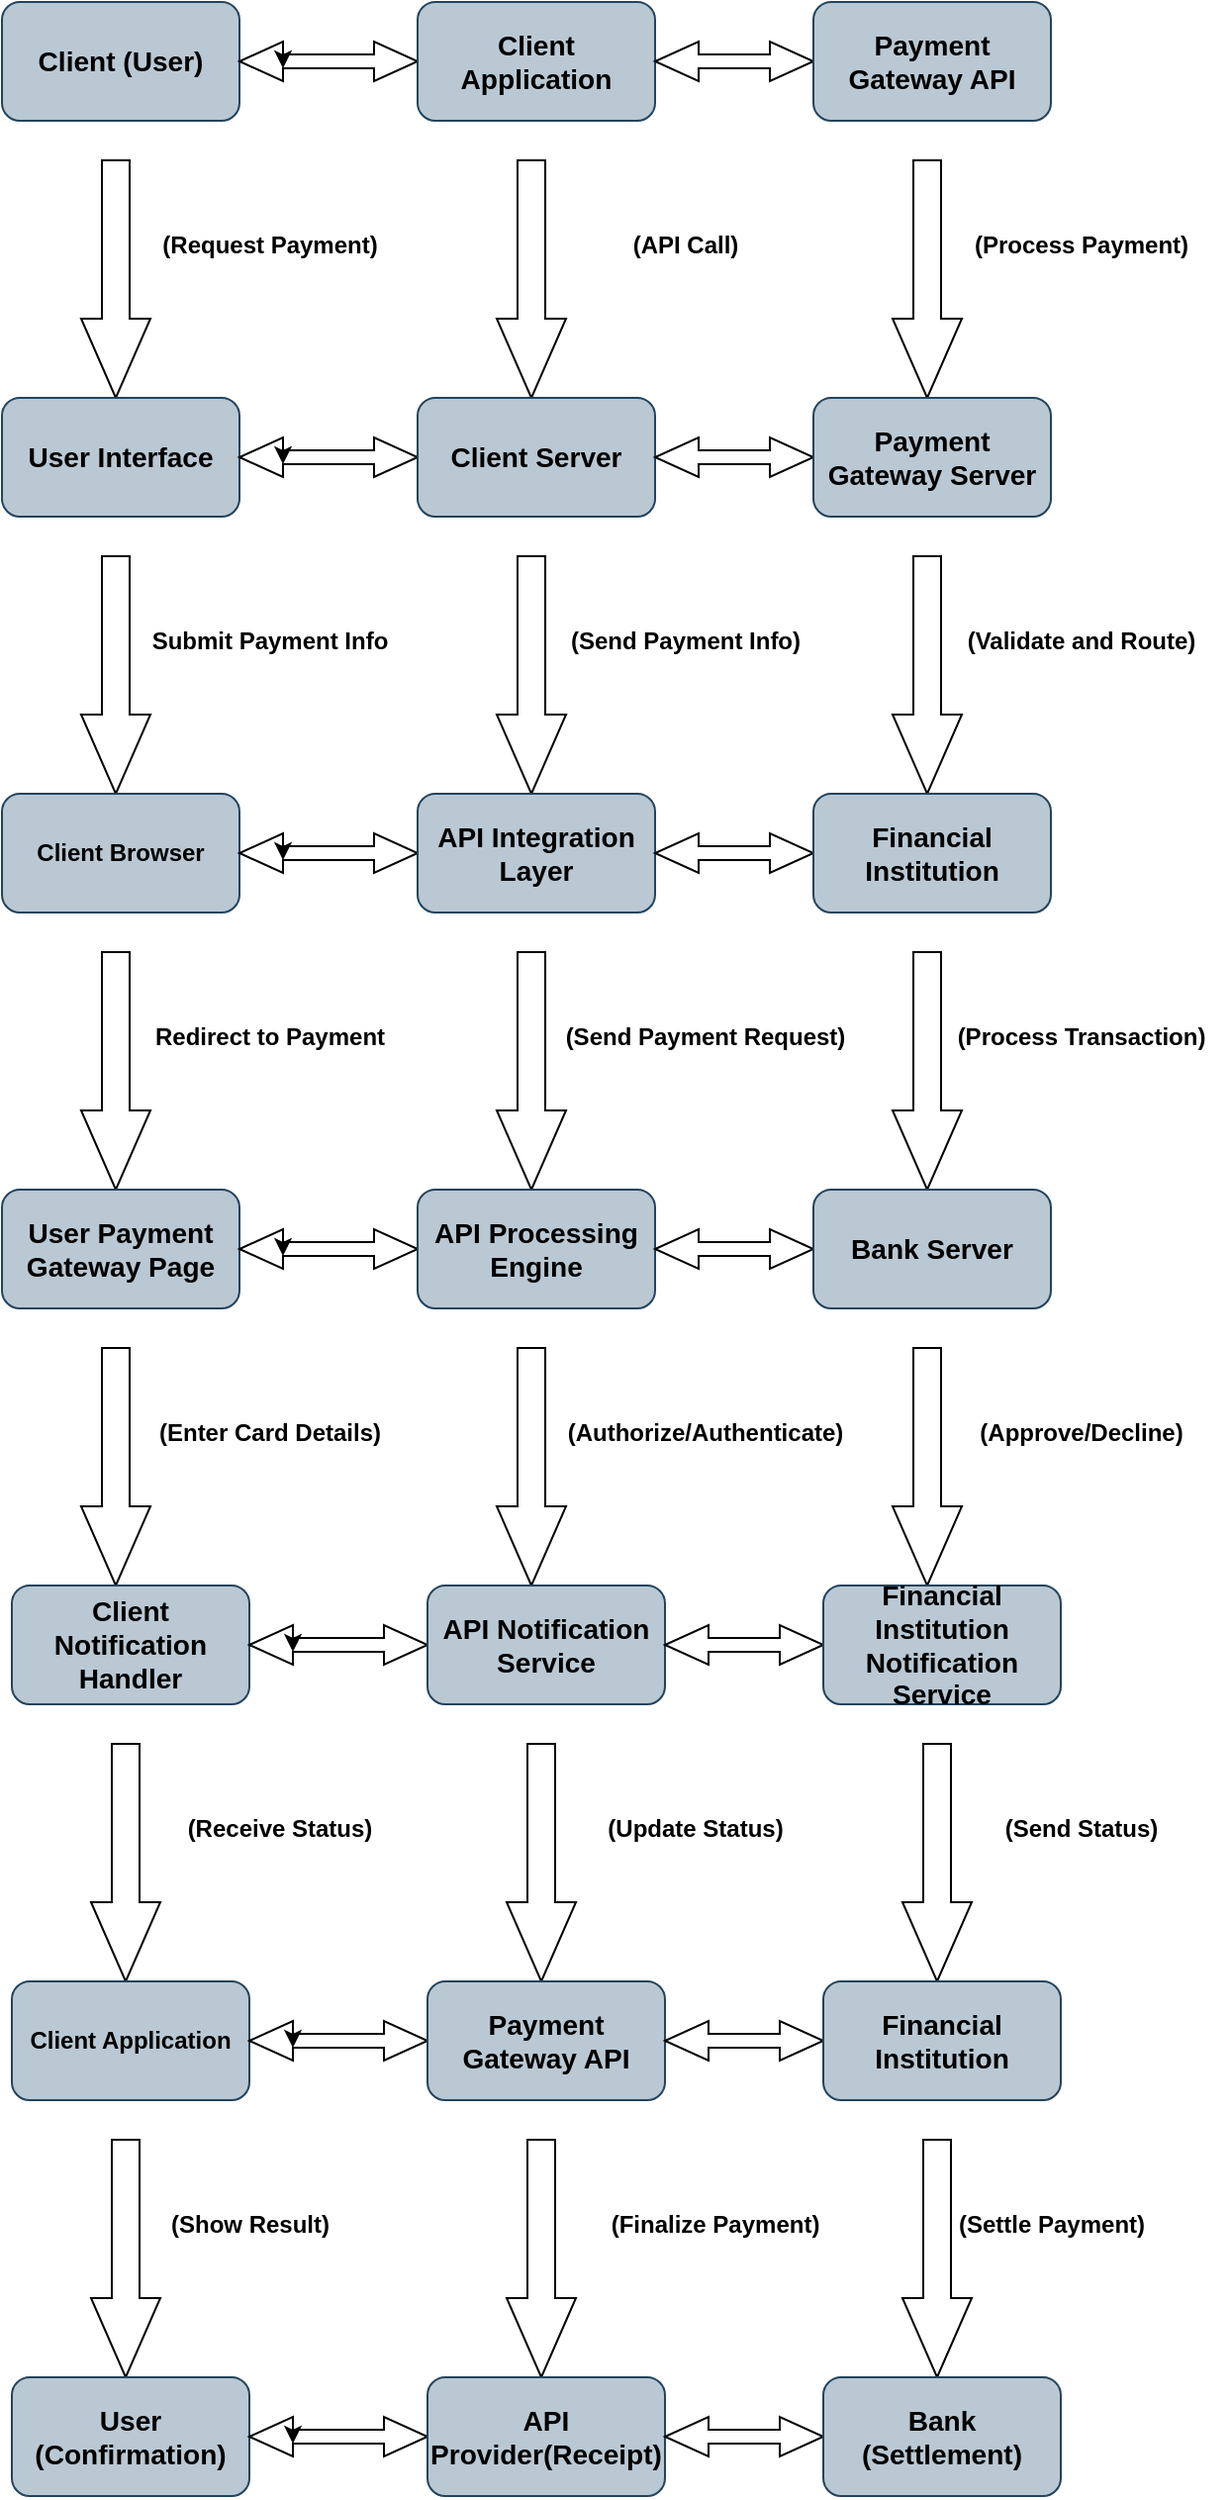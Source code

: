 <mxfile version="24.7.6">
  <diagram name="Page-1" id="52b1lF4dUszXcEWWKgWd">
    <mxGraphModel dx="910" dy="1913" grid="1" gridSize="10" guides="1" tooltips="1" connect="1" arrows="1" fold="1" page="1" pageScale="1" pageWidth="850" pageHeight="1100" math="0" shadow="0">
      <root>
        <mxCell id="0" />
        <mxCell id="1" parent="0" />
        <mxCell id="gqFCZRHs8hvNs9leIOWQ-1" value="&lt;h3&gt;Client (User)&lt;/h3&gt;" style="rounded=1;whiteSpace=wrap;html=1;fillColor=#bac8d3;strokeColor=#23445d;" parent="1" vertex="1">
          <mxGeometry x="140" y="40" width="120" height="60" as="geometry" />
        </mxCell>
        <mxCell id="gqFCZRHs8hvNs9leIOWQ-2" value="" style="html=1;shadow=0;dashed=0;align=center;verticalAlign=middle;shape=mxgraph.arrows2.twoWayArrow;dy=0.65;dx=22;" parent="1" vertex="1">
          <mxGeometry x="260" y="60" width="90" height="20" as="geometry" />
        </mxCell>
        <mxCell id="gqFCZRHs8hvNs9leIOWQ-3" value="&lt;h3&gt;Client Application&lt;/h3&gt;" style="rounded=1;whiteSpace=wrap;html=1;fillColor=#bac8d3;strokeColor=#23445d;" parent="1" vertex="1">
          <mxGeometry x="350" y="40" width="120" height="60" as="geometry" />
        </mxCell>
        <mxCell id="WSGV7BfRgn2utAXJgyUl-1" style="edgeStyle=orthogonalEdgeStyle;rounded=0;orthogonalLoop=1;jettySize=auto;html=1;exitX=0;exitY=0;exitDx=22;exitDy=6.5;exitPerimeter=0;entryX=0;entryY=0;entryDx=22;entryDy=13.5;entryPerimeter=0;" edge="1" parent="1" source="gqFCZRHs8hvNs9leIOWQ-2" target="gqFCZRHs8hvNs9leIOWQ-2">
          <mxGeometry relative="1" as="geometry" />
        </mxCell>
        <mxCell id="WSGV7BfRgn2utAXJgyUl-2" value="" style="html=1;shadow=0;dashed=0;align=center;verticalAlign=middle;shape=mxgraph.arrows2.twoWayArrow;dy=0.65;dx=22;" vertex="1" parent="1">
          <mxGeometry x="470" y="60" width="80" height="20" as="geometry" />
        </mxCell>
        <mxCell id="WSGV7BfRgn2utAXJgyUl-3" value="&lt;h3&gt;Payment Gateway API&lt;/h3&gt;" style="rounded=1;whiteSpace=wrap;html=1;fillColor=#bac8d3;strokeColor=#23445d;" vertex="1" parent="1">
          <mxGeometry x="550" y="40" width="120" height="60" as="geometry" />
        </mxCell>
        <mxCell id="WSGV7BfRgn2utAXJgyUl-4" value="" style="html=1;shadow=0;dashed=0;align=center;verticalAlign=middle;shape=mxgraph.arrows2.arrow;dy=0.6;dx=40;direction=south;notch=0;" vertex="1" parent="1">
          <mxGeometry x="180" y="120" width="35" height="120" as="geometry" />
        </mxCell>
        <mxCell id="WSGV7BfRgn2utAXJgyUl-5" value="&lt;b&gt;(Request Payment)&lt;/b&gt;" style="text;html=1;align=center;verticalAlign=middle;resizable=0;points=[];autosize=1;strokeColor=none;fillColor=none;" vertex="1" parent="1">
          <mxGeometry x="210" y="148" width="130" height="30" as="geometry" />
        </mxCell>
        <mxCell id="WSGV7BfRgn2utAXJgyUl-6" value="" style="html=1;shadow=0;dashed=0;align=center;verticalAlign=middle;shape=mxgraph.arrows2.arrow;dy=0.6;dx=40;direction=south;notch=0;" vertex="1" parent="1">
          <mxGeometry x="390" y="120" width="35" height="120" as="geometry" />
        </mxCell>
        <mxCell id="WSGV7BfRgn2utAXJgyUl-7" value="&lt;b&gt;(API Call)&lt;/b&gt;" style="text;html=1;align=center;verticalAlign=middle;resizable=0;points=[];autosize=1;strokeColor=none;fillColor=none;" vertex="1" parent="1">
          <mxGeometry x="445" y="148" width="80" height="30" as="geometry" />
        </mxCell>
        <mxCell id="WSGV7BfRgn2utAXJgyUl-9" value="" style="html=1;shadow=0;dashed=0;align=center;verticalAlign=middle;shape=mxgraph.arrows2.arrow;dy=0.6;dx=40;direction=south;notch=0;" vertex="1" parent="1">
          <mxGeometry x="590" y="120" width="35" height="120" as="geometry" />
        </mxCell>
        <mxCell id="WSGV7BfRgn2utAXJgyUl-10" value="&lt;b&gt;(Process Payment)&lt;/b&gt;" style="text;html=1;align=center;verticalAlign=middle;resizable=0;points=[];autosize=1;strokeColor=none;fillColor=none;" vertex="1" parent="1">
          <mxGeometry x="620" y="148" width="130" height="30" as="geometry" />
        </mxCell>
        <mxCell id="WSGV7BfRgn2utAXJgyUl-11" value="&lt;h3&gt;User Interface&lt;/h3&gt;" style="rounded=1;whiteSpace=wrap;html=1;fillColor=#bac8d3;strokeColor=#23445d;" vertex="1" parent="1">
          <mxGeometry x="140" y="240" width="120" height="60" as="geometry" />
        </mxCell>
        <mxCell id="WSGV7BfRgn2utAXJgyUl-12" value="" style="html=1;shadow=0;dashed=0;align=center;verticalAlign=middle;shape=mxgraph.arrows2.twoWayArrow;dy=0.65;dx=22;" vertex="1" parent="1">
          <mxGeometry x="260" y="260" width="90" height="20" as="geometry" />
        </mxCell>
        <mxCell id="WSGV7BfRgn2utAXJgyUl-13" value="&lt;h3&gt;Client Server&lt;/h3&gt;" style="rounded=1;whiteSpace=wrap;html=1;fillColor=#bac8d3;strokeColor=#23445d;" vertex="1" parent="1">
          <mxGeometry x="350" y="240" width="120" height="60" as="geometry" />
        </mxCell>
        <mxCell id="WSGV7BfRgn2utAXJgyUl-14" style="edgeStyle=orthogonalEdgeStyle;rounded=0;orthogonalLoop=1;jettySize=auto;html=1;exitX=0;exitY=0;exitDx=22;exitDy=6.5;exitPerimeter=0;entryX=0;entryY=0;entryDx=22;entryDy=13.5;entryPerimeter=0;" edge="1" source="WSGV7BfRgn2utAXJgyUl-12" target="WSGV7BfRgn2utAXJgyUl-12" parent="1">
          <mxGeometry relative="1" as="geometry" />
        </mxCell>
        <mxCell id="WSGV7BfRgn2utAXJgyUl-15" value="" style="html=1;shadow=0;dashed=0;align=center;verticalAlign=middle;shape=mxgraph.arrows2.twoWayArrow;dy=0.65;dx=22;" vertex="1" parent="1">
          <mxGeometry x="470" y="260" width="80" height="20" as="geometry" />
        </mxCell>
        <mxCell id="WSGV7BfRgn2utAXJgyUl-16" value="&lt;h3&gt;Payment Gateway Server&lt;/h3&gt;" style="rounded=1;whiteSpace=wrap;html=1;fillColor=#bac8d3;strokeColor=#23445d;" vertex="1" parent="1">
          <mxGeometry x="550" y="240" width="120" height="60" as="geometry" />
        </mxCell>
        <mxCell id="WSGV7BfRgn2utAXJgyUl-17" value="" style="html=1;shadow=0;dashed=0;align=center;verticalAlign=middle;shape=mxgraph.arrows2.arrow;dy=0.6;dx=40;direction=south;notch=0;" vertex="1" parent="1">
          <mxGeometry x="180" y="320" width="35" height="120" as="geometry" />
        </mxCell>
        <mxCell id="WSGV7BfRgn2utAXJgyUl-18" value="&lt;b&gt;Submit Payment Info&lt;/b&gt;" style="text;html=1;align=center;verticalAlign=middle;resizable=0;points=[];autosize=1;strokeColor=none;fillColor=none;" vertex="1" parent="1">
          <mxGeometry x="205" y="348" width="140" height="30" as="geometry" />
        </mxCell>
        <mxCell id="WSGV7BfRgn2utAXJgyUl-19" value="" style="html=1;shadow=0;dashed=0;align=center;verticalAlign=middle;shape=mxgraph.arrows2.arrow;dy=0.6;dx=40;direction=south;notch=0;" vertex="1" parent="1">
          <mxGeometry x="390" y="320" width="35" height="120" as="geometry" />
        </mxCell>
        <mxCell id="WSGV7BfRgn2utAXJgyUl-20" value="&lt;b&gt;(Send Payment Info)&lt;/b&gt;" style="text;html=1;align=center;verticalAlign=middle;resizable=0;points=[];autosize=1;strokeColor=none;fillColor=none;" vertex="1" parent="1">
          <mxGeometry x="415" y="348" width="140" height="30" as="geometry" />
        </mxCell>
        <mxCell id="WSGV7BfRgn2utAXJgyUl-21" value="" style="html=1;shadow=0;dashed=0;align=center;verticalAlign=middle;shape=mxgraph.arrows2.arrow;dy=0.6;dx=40;direction=south;notch=0;" vertex="1" parent="1">
          <mxGeometry x="590" y="320" width="35" height="120" as="geometry" />
        </mxCell>
        <mxCell id="WSGV7BfRgn2utAXJgyUl-22" value="&lt;b&gt;(Validate and Route)&lt;/b&gt;" style="text;html=1;align=center;verticalAlign=middle;resizable=0;points=[];autosize=1;strokeColor=none;fillColor=none;" vertex="1" parent="1">
          <mxGeometry x="615" y="348" width="140" height="30" as="geometry" />
        </mxCell>
        <mxCell id="WSGV7BfRgn2utAXJgyUl-45" value="&lt;b&gt;Client Browser&lt;/b&gt;" style="rounded=1;whiteSpace=wrap;html=1;fillColor=#bac8d3;strokeColor=#23445d;" vertex="1" parent="1">
          <mxGeometry x="140" y="440" width="120" height="60" as="geometry" />
        </mxCell>
        <mxCell id="WSGV7BfRgn2utAXJgyUl-46" value="" style="html=1;shadow=0;dashed=0;align=center;verticalAlign=middle;shape=mxgraph.arrows2.twoWayArrow;dy=0.65;dx=22;" vertex="1" parent="1">
          <mxGeometry x="260" y="460" width="90" height="20" as="geometry" />
        </mxCell>
        <mxCell id="WSGV7BfRgn2utAXJgyUl-47" value="&lt;h3&gt;API Integration Layer&lt;/h3&gt;" style="rounded=1;whiteSpace=wrap;html=1;fillColor=#bac8d3;strokeColor=#23445d;" vertex="1" parent="1">
          <mxGeometry x="350" y="440" width="120" height="60" as="geometry" />
        </mxCell>
        <mxCell id="WSGV7BfRgn2utAXJgyUl-48" style="edgeStyle=orthogonalEdgeStyle;rounded=0;orthogonalLoop=1;jettySize=auto;html=1;exitX=0;exitY=0;exitDx=22;exitDy=6.5;exitPerimeter=0;entryX=0;entryY=0;entryDx=22;entryDy=13.5;entryPerimeter=0;" edge="1" source="WSGV7BfRgn2utAXJgyUl-46" target="WSGV7BfRgn2utAXJgyUl-46" parent="1">
          <mxGeometry relative="1" as="geometry" />
        </mxCell>
        <mxCell id="WSGV7BfRgn2utAXJgyUl-49" value="" style="html=1;shadow=0;dashed=0;align=center;verticalAlign=middle;shape=mxgraph.arrows2.twoWayArrow;dy=0.65;dx=22;" vertex="1" parent="1">
          <mxGeometry x="470" y="460" width="80" height="20" as="geometry" />
        </mxCell>
        <mxCell id="WSGV7BfRgn2utAXJgyUl-50" value="&lt;h3&gt;Financial Institution&lt;/h3&gt;" style="rounded=1;whiteSpace=wrap;html=1;fillColor=#bac8d3;strokeColor=#23445d;" vertex="1" parent="1">
          <mxGeometry x="550" y="440" width="120" height="60" as="geometry" />
        </mxCell>
        <mxCell id="WSGV7BfRgn2utAXJgyUl-51" value="" style="html=1;shadow=0;dashed=0;align=center;verticalAlign=middle;shape=mxgraph.arrows2.arrow;dy=0.6;dx=40;direction=south;notch=0;" vertex="1" parent="1">
          <mxGeometry x="180" y="520" width="35" height="120" as="geometry" />
        </mxCell>
        <mxCell id="WSGV7BfRgn2utAXJgyUl-52" value="&lt;b&gt;Redirect to Payment&lt;/b&gt;" style="text;html=1;align=center;verticalAlign=middle;resizable=0;points=[];autosize=1;strokeColor=none;fillColor=none;" vertex="1" parent="1">
          <mxGeometry x="205" y="548" width="140" height="30" as="geometry" />
        </mxCell>
        <mxCell id="WSGV7BfRgn2utAXJgyUl-53" value="" style="html=1;shadow=0;dashed=0;align=center;verticalAlign=middle;shape=mxgraph.arrows2.arrow;dy=0.6;dx=40;direction=south;notch=0;" vertex="1" parent="1">
          <mxGeometry x="390" y="520" width="35" height="120" as="geometry" />
        </mxCell>
        <mxCell id="WSGV7BfRgn2utAXJgyUl-54" value="&lt;b&gt;(Send Payment Request)&lt;/b&gt;" style="text;html=1;align=center;verticalAlign=middle;resizable=0;points=[];autosize=1;strokeColor=none;fillColor=none;" vertex="1" parent="1">
          <mxGeometry x="415" y="548" width="160" height="30" as="geometry" />
        </mxCell>
        <mxCell id="WSGV7BfRgn2utAXJgyUl-55" value="" style="html=1;shadow=0;dashed=0;align=center;verticalAlign=middle;shape=mxgraph.arrows2.arrow;dy=0.6;dx=40;direction=south;notch=0;" vertex="1" parent="1">
          <mxGeometry x="590" y="520" width="35" height="120" as="geometry" />
        </mxCell>
        <mxCell id="WSGV7BfRgn2utAXJgyUl-56" value="&lt;b&gt;(Process Transaction)&lt;/b&gt;" style="text;html=1;align=center;verticalAlign=middle;resizable=0;points=[];autosize=1;strokeColor=none;fillColor=none;" vertex="1" parent="1">
          <mxGeometry x="610" y="548" width="150" height="30" as="geometry" />
        </mxCell>
        <mxCell id="WSGV7BfRgn2utAXJgyUl-57" value="&lt;h3&gt;User Payment Gateway Page&lt;/h3&gt;" style="rounded=1;whiteSpace=wrap;html=1;fillColor=#bac8d3;strokeColor=#23445d;" vertex="1" parent="1">
          <mxGeometry x="140" y="640" width="120" height="60" as="geometry" />
        </mxCell>
        <mxCell id="WSGV7BfRgn2utAXJgyUl-58" value="" style="html=1;shadow=0;dashed=0;align=center;verticalAlign=middle;shape=mxgraph.arrows2.twoWayArrow;dy=0.65;dx=22;" vertex="1" parent="1">
          <mxGeometry x="260" y="660" width="90" height="20" as="geometry" />
        </mxCell>
        <mxCell id="WSGV7BfRgn2utAXJgyUl-59" value="&lt;h3&gt;API Processing Engine&lt;/h3&gt;" style="rounded=1;whiteSpace=wrap;html=1;fillColor=#bac8d3;strokeColor=#23445d;" vertex="1" parent="1">
          <mxGeometry x="350" y="640" width="120" height="60" as="geometry" />
        </mxCell>
        <mxCell id="WSGV7BfRgn2utAXJgyUl-60" style="edgeStyle=orthogonalEdgeStyle;rounded=0;orthogonalLoop=1;jettySize=auto;html=1;exitX=0;exitY=0;exitDx=22;exitDy=6.5;exitPerimeter=0;entryX=0;entryY=0;entryDx=22;entryDy=13.5;entryPerimeter=0;" edge="1" source="WSGV7BfRgn2utAXJgyUl-58" target="WSGV7BfRgn2utAXJgyUl-58" parent="1">
          <mxGeometry relative="1" as="geometry" />
        </mxCell>
        <mxCell id="WSGV7BfRgn2utAXJgyUl-61" value="" style="html=1;shadow=0;dashed=0;align=center;verticalAlign=middle;shape=mxgraph.arrows2.twoWayArrow;dy=0.65;dx=22;" vertex="1" parent="1">
          <mxGeometry x="470" y="660" width="80" height="20" as="geometry" />
        </mxCell>
        <mxCell id="WSGV7BfRgn2utAXJgyUl-62" value="&lt;h3&gt;Bank Server&lt;/h3&gt;" style="rounded=1;whiteSpace=wrap;html=1;fillColor=#bac8d3;strokeColor=#23445d;" vertex="1" parent="1">
          <mxGeometry x="550" y="640" width="120" height="60" as="geometry" />
        </mxCell>
        <mxCell id="WSGV7BfRgn2utAXJgyUl-63" value="" style="html=1;shadow=0;dashed=0;align=center;verticalAlign=middle;shape=mxgraph.arrows2.arrow;dy=0.6;dx=40;direction=south;notch=0;" vertex="1" parent="1">
          <mxGeometry x="180" y="720" width="35" height="120" as="geometry" />
        </mxCell>
        <mxCell id="WSGV7BfRgn2utAXJgyUl-64" value="&lt;b&gt;(Enter Card Details)&lt;/b&gt;" style="text;html=1;align=center;verticalAlign=middle;resizable=0;points=[];autosize=1;strokeColor=none;fillColor=none;" vertex="1" parent="1">
          <mxGeometry x="205" y="748" width="140" height="30" as="geometry" />
        </mxCell>
        <mxCell id="WSGV7BfRgn2utAXJgyUl-65" value="" style="html=1;shadow=0;dashed=0;align=center;verticalAlign=middle;shape=mxgraph.arrows2.arrow;dy=0.6;dx=40;direction=south;notch=0;" vertex="1" parent="1">
          <mxGeometry x="390" y="720" width="35" height="120" as="geometry" />
        </mxCell>
        <mxCell id="WSGV7BfRgn2utAXJgyUl-66" value="&lt;b&gt;(Authorize/Authenticate)&lt;/b&gt;" style="text;html=1;align=center;verticalAlign=middle;resizable=0;points=[];autosize=1;strokeColor=none;fillColor=none;" vertex="1" parent="1">
          <mxGeometry x="415" y="748" width="160" height="30" as="geometry" />
        </mxCell>
        <mxCell id="WSGV7BfRgn2utAXJgyUl-67" value="" style="html=1;shadow=0;dashed=0;align=center;verticalAlign=middle;shape=mxgraph.arrows2.arrow;dy=0.6;dx=40;direction=south;notch=0;" vertex="1" parent="1">
          <mxGeometry x="590" y="720" width="35" height="120" as="geometry" />
        </mxCell>
        <mxCell id="WSGV7BfRgn2utAXJgyUl-68" value="&lt;b&gt;(Approve/Decline)&lt;/b&gt;" style="text;html=1;align=center;verticalAlign=middle;resizable=0;points=[];autosize=1;strokeColor=none;fillColor=none;" vertex="1" parent="1">
          <mxGeometry x="620" y="748" width="130" height="30" as="geometry" />
        </mxCell>
        <mxCell id="WSGV7BfRgn2utAXJgyUl-198" value="&lt;h3&gt;Client Notification Handler&lt;/h3&gt;" style="rounded=1;whiteSpace=wrap;html=1;fillColor=#bac8d3;strokeColor=#23445d;" vertex="1" parent="1">
          <mxGeometry x="145" y="840" width="120" height="60" as="geometry" />
        </mxCell>
        <mxCell id="WSGV7BfRgn2utAXJgyUl-199" value="" style="html=1;shadow=0;dashed=0;align=center;verticalAlign=middle;shape=mxgraph.arrows2.twoWayArrow;dy=0.65;dx=22;" vertex="1" parent="1">
          <mxGeometry x="265" y="860" width="90" height="20" as="geometry" />
        </mxCell>
        <mxCell id="WSGV7BfRgn2utAXJgyUl-200" value="&lt;h3&gt;API Notification Service&lt;/h3&gt;" style="rounded=1;whiteSpace=wrap;html=1;fillColor=#bac8d3;strokeColor=#23445d;" vertex="1" parent="1">
          <mxGeometry x="355" y="840" width="120" height="60" as="geometry" />
        </mxCell>
        <mxCell id="WSGV7BfRgn2utAXJgyUl-201" style="edgeStyle=orthogonalEdgeStyle;rounded=0;orthogonalLoop=1;jettySize=auto;html=1;exitX=0;exitY=0;exitDx=22;exitDy=6.5;exitPerimeter=0;entryX=0;entryY=0;entryDx=22;entryDy=13.5;entryPerimeter=0;" edge="1" source="WSGV7BfRgn2utAXJgyUl-199" target="WSGV7BfRgn2utAXJgyUl-199" parent="1">
          <mxGeometry relative="1" as="geometry" />
        </mxCell>
        <mxCell id="WSGV7BfRgn2utAXJgyUl-202" value="" style="html=1;shadow=0;dashed=0;align=center;verticalAlign=middle;shape=mxgraph.arrows2.twoWayArrow;dy=0.65;dx=22;" vertex="1" parent="1">
          <mxGeometry x="475" y="860" width="80" height="20" as="geometry" />
        </mxCell>
        <mxCell id="WSGV7BfRgn2utAXJgyUl-203" value="&lt;h3&gt;Financial Institution Notification Service&lt;/h3&gt;" style="rounded=1;whiteSpace=wrap;html=1;fillColor=#bac8d3;strokeColor=#23445d;" vertex="1" parent="1">
          <mxGeometry x="555" y="840" width="120" height="60" as="geometry" />
        </mxCell>
        <mxCell id="WSGV7BfRgn2utAXJgyUl-204" value="" style="html=1;shadow=0;dashed=0;align=center;verticalAlign=middle;shape=mxgraph.arrows2.arrow;dy=0.6;dx=40;direction=south;notch=0;" vertex="1" parent="1">
          <mxGeometry x="185" y="920" width="35" height="120" as="geometry" />
        </mxCell>
        <mxCell id="WSGV7BfRgn2utAXJgyUl-205" value="&lt;b&gt;(Receive Status)&lt;/b&gt;" style="text;html=1;align=center;verticalAlign=middle;resizable=0;points=[];autosize=1;strokeColor=none;fillColor=none;" vertex="1" parent="1">
          <mxGeometry x="220" y="948" width="120" height="30" as="geometry" />
        </mxCell>
        <mxCell id="WSGV7BfRgn2utAXJgyUl-206" value="" style="html=1;shadow=0;dashed=0;align=center;verticalAlign=middle;shape=mxgraph.arrows2.arrow;dy=0.6;dx=40;direction=south;notch=0;" vertex="1" parent="1">
          <mxGeometry x="395" y="920" width="35" height="120" as="geometry" />
        </mxCell>
        <mxCell id="WSGV7BfRgn2utAXJgyUl-207" value="&lt;b&gt;(Update Status)&lt;/b&gt;" style="text;html=1;align=center;verticalAlign=middle;resizable=0;points=[];autosize=1;strokeColor=none;fillColor=none;" vertex="1" parent="1">
          <mxGeometry x="435" y="948" width="110" height="30" as="geometry" />
        </mxCell>
        <mxCell id="WSGV7BfRgn2utAXJgyUl-208" value="" style="html=1;shadow=0;dashed=0;align=center;verticalAlign=middle;shape=mxgraph.arrows2.arrow;dy=0.6;dx=40;direction=south;notch=0;" vertex="1" parent="1">
          <mxGeometry x="595" y="920" width="35" height="120" as="geometry" />
        </mxCell>
        <mxCell id="WSGV7BfRgn2utAXJgyUl-209" value="&lt;b&gt;Client Application&lt;/b&gt;" style="rounded=1;whiteSpace=wrap;html=1;fillColor=#bac8d3;strokeColor=#23445d;" vertex="1" parent="1">
          <mxGeometry x="145" y="1040" width="120" height="60" as="geometry" />
        </mxCell>
        <mxCell id="WSGV7BfRgn2utAXJgyUl-210" value="" style="html=1;shadow=0;dashed=0;align=center;verticalAlign=middle;shape=mxgraph.arrows2.twoWayArrow;dy=0.65;dx=22;" vertex="1" parent="1">
          <mxGeometry x="265" y="1060" width="90" height="20" as="geometry" />
        </mxCell>
        <mxCell id="WSGV7BfRgn2utAXJgyUl-211" value="&lt;h3&gt;Payment Gateway API&lt;/h3&gt;" style="rounded=1;whiteSpace=wrap;html=1;fillColor=#bac8d3;strokeColor=#23445d;" vertex="1" parent="1">
          <mxGeometry x="355" y="1040" width="120" height="60" as="geometry" />
        </mxCell>
        <mxCell id="WSGV7BfRgn2utAXJgyUl-212" style="edgeStyle=orthogonalEdgeStyle;rounded=0;orthogonalLoop=1;jettySize=auto;html=1;exitX=0;exitY=0;exitDx=22;exitDy=6.5;exitPerimeter=0;entryX=0;entryY=0;entryDx=22;entryDy=13.5;entryPerimeter=0;" edge="1" source="WSGV7BfRgn2utAXJgyUl-210" target="WSGV7BfRgn2utAXJgyUl-210" parent="1">
          <mxGeometry relative="1" as="geometry" />
        </mxCell>
        <mxCell id="WSGV7BfRgn2utAXJgyUl-213" value="" style="html=1;shadow=0;dashed=0;align=center;verticalAlign=middle;shape=mxgraph.arrows2.twoWayArrow;dy=0.65;dx=22;" vertex="1" parent="1">
          <mxGeometry x="475" y="1060" width="80" height="20" as="geometry" />
        </mxCell>
        <mxCell id="WSGV7BfRgn2utAXJgyUl-214" value="&lt;h3&gt;Financial Institution&lt;/h3&gt;" style="rounded=1;whiteSpace=wrap;html=1;fillColor=#bac8d3;strokeColor=#23445d;" vertex="1" parent="1">
          <mxGeometry x="555" y="1040" width="120" height="60" as="geometry" />
        </mxCell>
        <mxCell id="WSGV7BfRgn2utAXJgyUl-215" value="" style="html=1;shadow=0;dashed=0;align=center;verticalAlign=middle;shape=mxgraph.arrows2.arrow;dy=0.6;dx=40;direction=south;notch=0;" vertex="1" parent="1">
          <mxGeometry x="185" y="1120" width="35" height="120" as="geometry" />
        </mxCell>
        <mxCell id="WSGV7BfRgn2utAXJgyUl-216" value="&lt;b&gt;(Show Result)&lt;/b&gt;" style="text;html=1;align=center;verticalAlign=middle;resizable=0;points=[];autosize=1;strokeColor=none;fillColor=none;" vertex="1" parent="1">
          <mxGeometry x="215" y="1148" width="100" height="30" as="geometry" />
        </mxCell>
        <mxCell id="WSGV7BfRgn2utAXJgyUl-217" value="" style="html=1;shadow=0;dashed=0;align=center;verticalAlign=middle;shape=mxgraph.arrows2.arrow;dy=0.6;dx=40;direction=south;notch=0;" vertex="1" parent="1">
          <mxGeometry x="395" y="1120" width="35" height="120" as="geometry" />
        </mxCell>
        <mxCell id="WSGV7BfRgn2utAXJgyUl-218" value="&lt;b&gt;(Finalize Payment)&lt;/b&gt;" style="text;html=1;align=center;verticalAlign=middle;resizable=0;points=[];autosize=1;strokeColor=none;fillColor=none;" vertex="1" parent="1">
          <mxGeometry x="435" y="1148" width="130" height="30" as="geometry" />
        </mxCell>
        <mxCell id="WSGV7BfRgn2utAXJgyUl-219" value="" style="html=1;shadow=0;dashed=0;align=center;verticalAlign=middle;shape=mxgraph.arrows2.arrow;dy=0.6;dx=40;direction=south;notch=0;" vertex="1" parent="1">
          <mxGeometry x="595" y="1120" width="35" height="120" as="geometry" />
        </mxCell>
        <mxCell id="WSGV7BfRgn2utAXJgyUl-220" value="&lt;h3&gt;User (Confirmation)&lt;/h3&gt;" style="rounded=1;whiteSpace=wrap;html=1;fillColor=#bac8d3;strokeColor=#23445d;" vertex="1" parent="1">
          <mxGeometry x="145" y="1240" width="120" height="60" as="geometry" />
        </mxCell>
        <mxCell id="WSGV7BfRgn2utAXJgyUl-221" value="" style="html=1;shadow=0;dashed=0;align=center;verticalAlign=middle;shape=mxgraph.arrows2.twoWayArrow;dy=0.65;dx=22;" vertex="1" parent="1">
          <mxGeometry x="265" y="1260" width="90" height="20" as="geometry" />
        </mxCell>
        <mxCell id="WSGV7BfRgn2utAXJgyUl-222" value="&lt;h3&gt;API Provider(Receipt)&lt;/h3&gt;" style="rounded=1;whiteSpace=wrap;html=1;fillColor=#bac8d3;strokeColor=#23445d;" vertex="1" parent="1">
          <mxGeometry x="355" y="1240" width="120" height="60" as="geometry" />
        </mxCell>
        <mxCell id="WSGV7BfRgn2utAXJgyUl-223" style="edgeStyle=orthogonalEdgeStyle;rounded=0;orthogonalLoop=1;jettySize=auto;html=1;exitX=0;exitY=0;exitDx=22;exitDy=6.5;exitPerimeter=0;entryX=0;entryY=0;entryDx=22;entryDy=13.5;entryPerimeter=0;" edge="1" source="WSGV7BfRgn2utAXJgyUl-221" target="WSGV7BfRgn2utAXJgyUl-221" parent="1">
          <mxGeometry relative="1" as="geometry" />
        </mxCell>
        <mxCell id="WSGV7BfRgn2utAXJgyUl-224" value="" style="html=1;shadow=0;dashed=0;align=center;verticalAlign=middle;shape=mxgraph.arrows2.twoWayArrow;dy=0.65;dx=22;" vertex="1" parent="1">
          <mxGeometry x="475" y="1260" width="80" height="20" as="geometry" />
        </mxCell>
        <mxCell id="WSGV7BfRgn2utAXJgyUl-225" value="&lt;h3&gt;Bank (Settlement)&lt;/h3&gt;" style="rounded=1;whiteSpace=wrap;html=1;fillColor=#bac8d3;strokeColor=#23445d;" vertex="1" parent="1">
          <mxGeometry x="555" y="1240" width="120" height="60" as="geometry" />
        </mxCell>
        <mxCell id="WSGV7BfRgn2utAXJgyUl-231" value="&lt;b&gt;(Send Status)&lt;/b&gt;" style="text;html=1;align=center;verticalAlign=middle;resizable=0;points=[];autosize=1;strokeColor=none;fillColor=none;" vertex="1" parent="1">
          <mxGeometry x="635" y="948" width="100" height="30" as="geometry" />
        </mxCell>
        <mxCell id="WSGV7BfRgn2utAXJgyUl-232" value="&lt;b&gt;(Settle Payment)&lt;/b&gt;" style="text;html=1;align=center;verticalAlign=middle;resizable=0;points=[];autosize=1;strokeColor=none;fillColor=none;" vertex="1" parent="1">
          <mxGeometry x="610" y="1148" width="120" height="30" as="geometry" />
        </mxCell>
      </root>
    </mxGraphModel>
  </diagram>
</mxfile>

